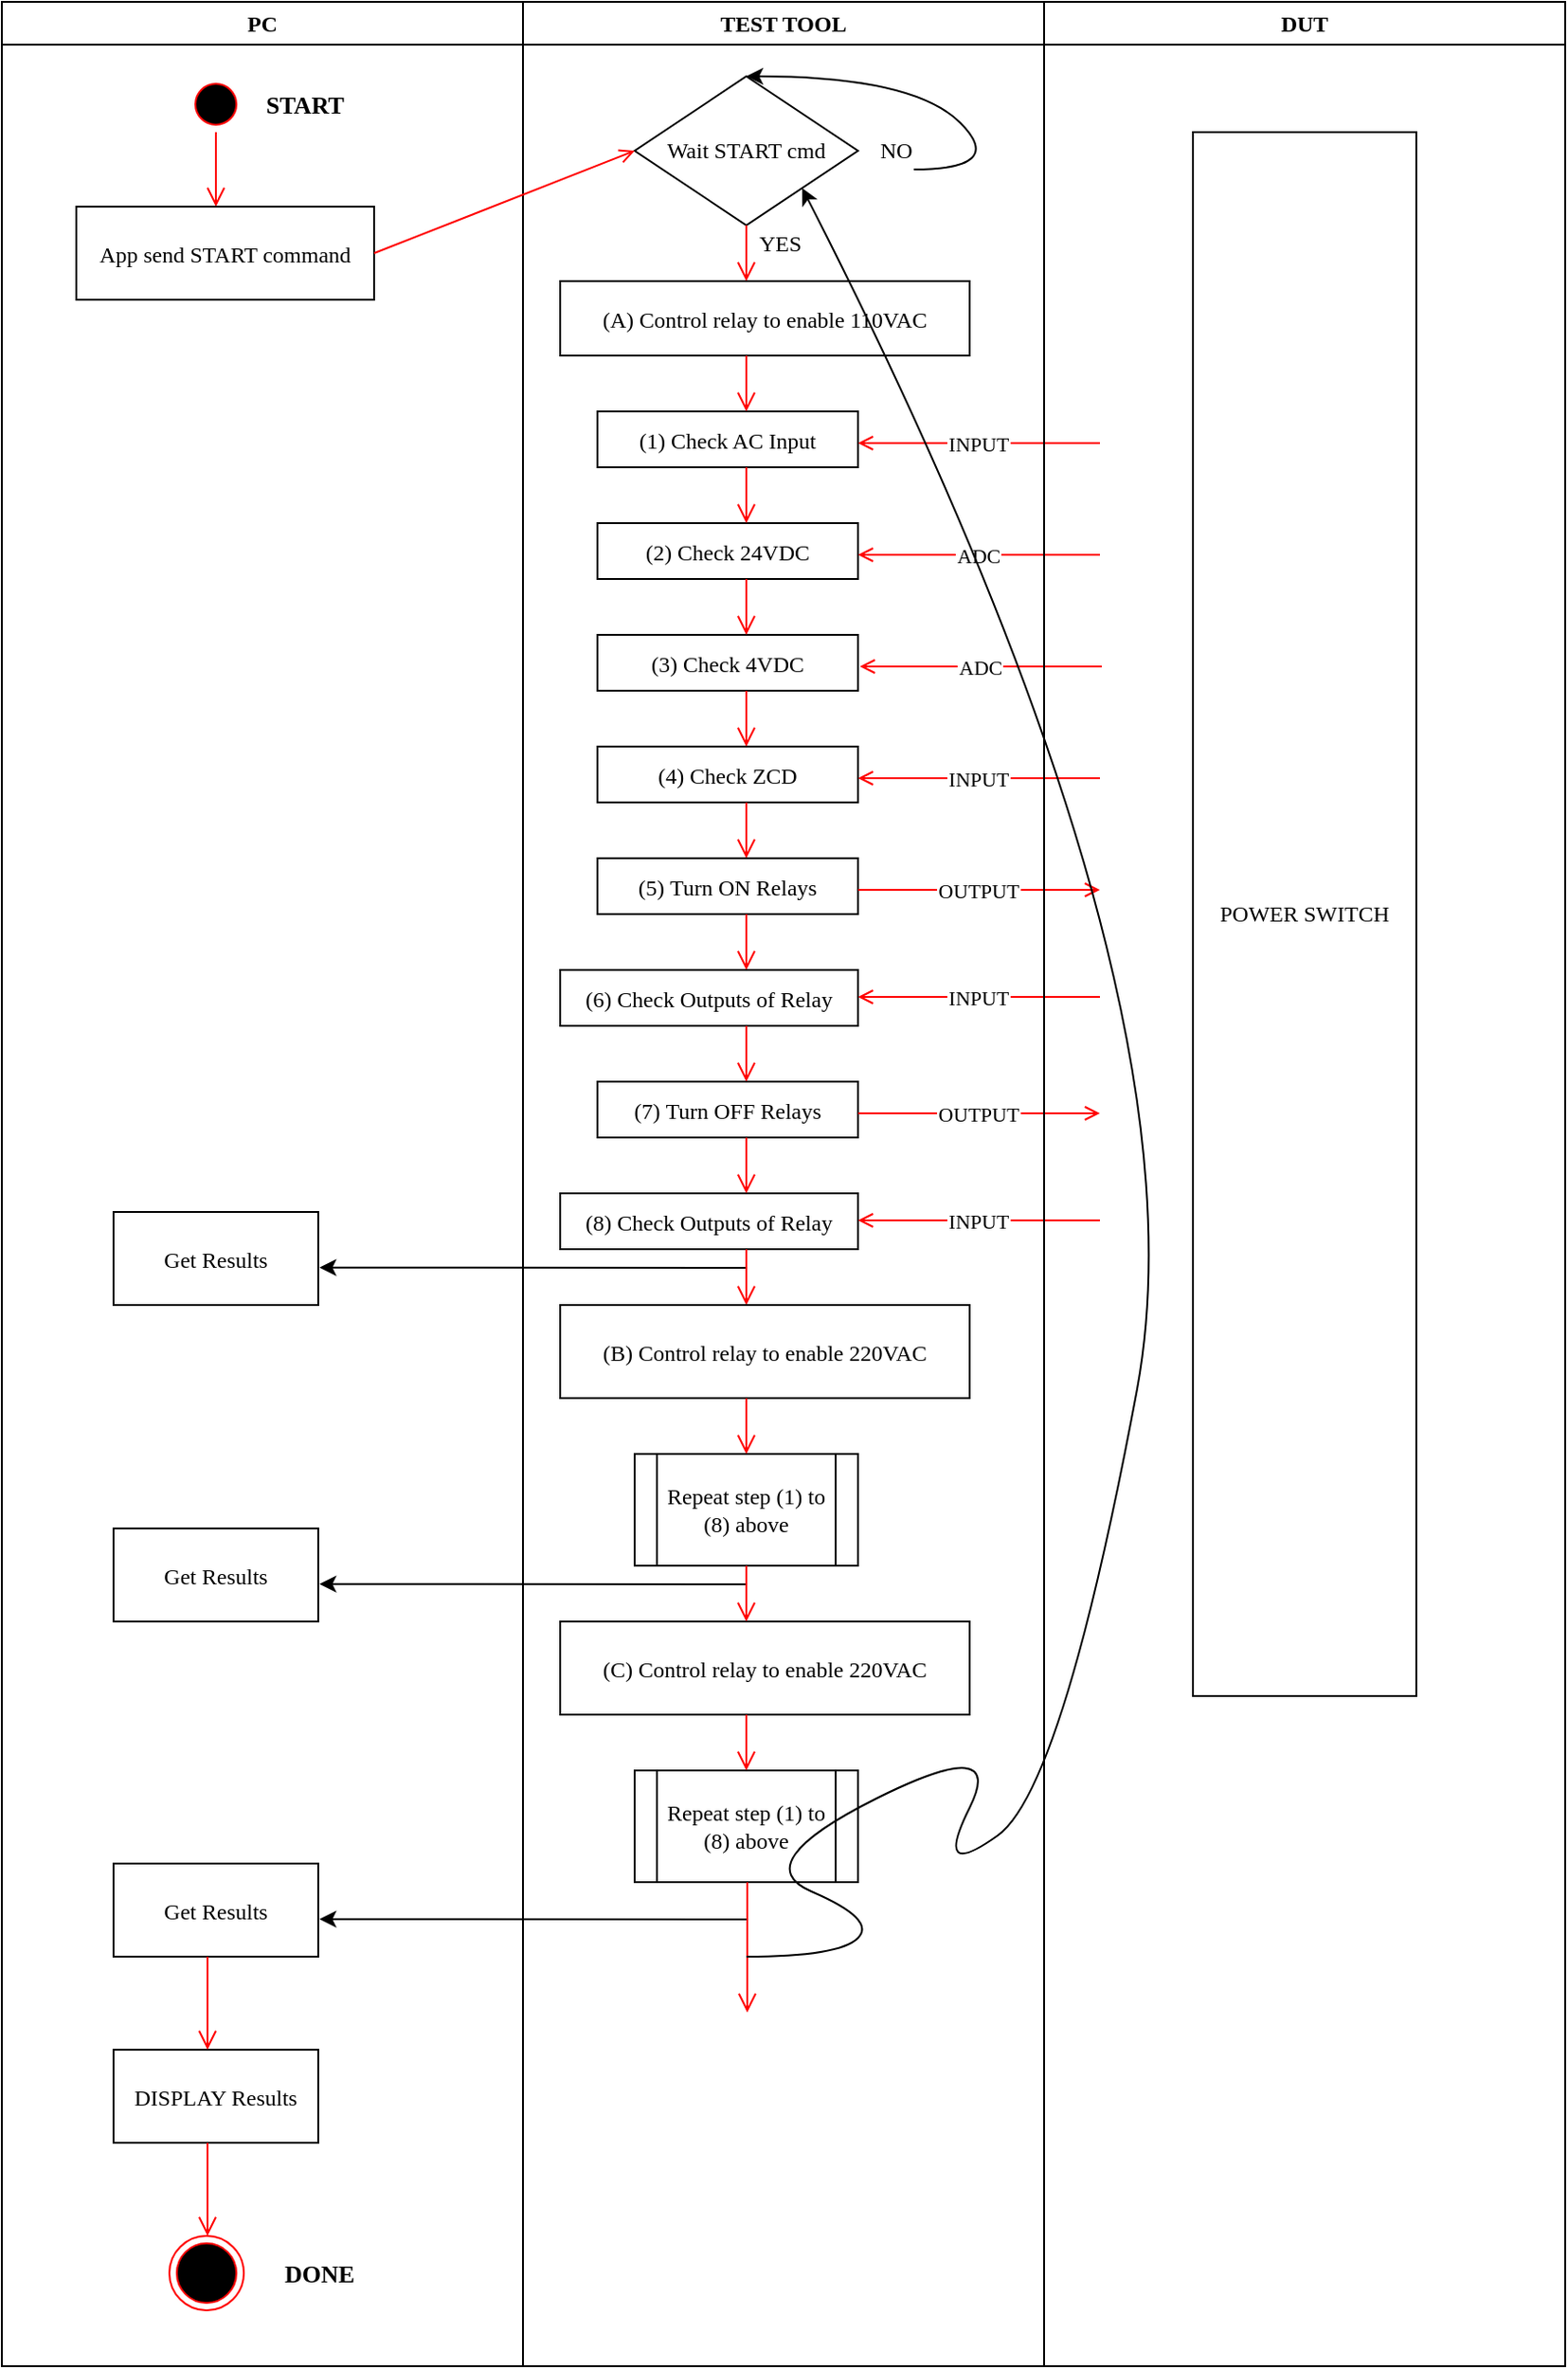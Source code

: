 <mxfile version="12.2.2" type="github" pages="1">
  <diagram name="Page-1" id="e7e014a7-5840-1c2e-5031-d8a46d1fe8dd">
    <mxGraphModel dx="2052" dy="1118" grid="1" gridSize="10" guides="1" tooltips="1" connect="1" arrows="1" fold="1" page="1" pageScale="1" pageWidth="1169" pageHeight="1654" background="#ffffff" math="0" shadow="0">
      <root>
        <mxCell id="0"/>
        <mxCell id="1" parent="0"/>
        <mxCell id="2" value="PC" style="swimlane;whiteSpace=wrap;fontFamily=Verdana;" parent="1" vertex="1">
          <mxGeometry x="160" y="130" width="280" height="1270" as="geometry"/>
        </mxCell>
        <mxCell id="5" value="" style="ellipse;shape=startState;fillColor=#000000;strokeColor=#ff0000;fontFamily=Verdana;" parent="2" vertex="1">
          <mxGeometry x="100" y="40" width="30" height="30" as="geometry"/>
        </mxCell>
        <mxCell id="6" value="" style="edgeStyle=elbowEdgeStyle;elbow=horizontal;verticalAlign=bottom;endArrow=open;endSize=8;strokeColor=#FF0000;endFill=1;rounded=0;fontFamily=Verdana;" parent="2" source="5" target="7" edge="1">
          <mxGeometry x="100" y="40" as="geometry">
            <mxPoint x="115" y="110" as="targetPoint"/>
          </mxGeometry>
        </mxCell>
        <mxCell id="7" value="App send START command" style="fontFamily=Verdana;" parent="2" vertex="1">
          <mxGeometry x="40" y="110" width="160" height="50" as="geometry"/>
        </mxCell>
        <mxCell id="PegpGRT2m6IFtcztipyP-41" value="&lt;font style=&quot;font-size: 13px&quot;&gt;&lt;b&gt;START&lt;/b&gt;&lt;/font&gt;" style="text;html=1;resizable=0;points=[];autosize=1;align=left;verticalAlign=top;spacingTop=-4;fontFamily=Verdana;" vertex="1" parent="2">
          <mxGeometry x="140" y="45" width="60" height="20" as="geometry"/>
        </mxCell>
        <mxCell id="PegpGRT2m6IFtcztipyP-96" value="Get Results" style="fontFamily=Verdana;" vertex="1" parent="2">
          <mxGeometry x="60" y="650" width="110" height="50" as="geometry"/>
        </mxCell>
        <mxCell id="PegpGRT2m6IFtcztipyP-97" value="" style="endArrow=classic;html=1;entryX=1.006;entryY=0.597;entryDx=0;entryDy=0;entryPerimeter=0;fontFamily=Verdana;" edge="1" parent="2" target="PegpGRT2m6IFtcztipyP-96">
          <mxGeometry width="50" height="50" relative="1" as="geometry">
            <mxPoint x="400" y="680" as="sourcePoint"/>
            <mxPoint x="210" y="700" as="targetPoint"/>
          </mxGeometry>
        </mxCell>
        <mxCell id="PegpGRT2m6IFtcztipyP-98" value="Get Results" style="fontFamily=Verdana;" vertex="1" parent="2">
          <mxGeometry x="60" y="820" width="110" height="50" as="geometry"/>
        </mxCell>
        <mxCell id="PegpGRT2m6IFtcztipyP-99" value="" style="endArrow=classic;html=1;entryX=1.006;entryY=0.597;entryDx=0;entryDy=0;entryPerimeter=0;fontFamily=Verdana;" edge="1" target="PegpGRT2m6IFtcztipyP-98" parent="2">
          <mxGeometry width="50" height="50" relative="1" as="geometry">
            <mxPoint x="400" y="850" as="sourcePoint"/>
            <mxPoint x="50" y="750" as="targetPoint"/>
          </mxGeometry>
        </mxCell>
        <mxCell id="PegpGRT2m6IFtcztipyP-100" value="Get Results" style="fontFamily=Verdana;" vertex="1" parent="2">
          <mxGeometry x="60" y="1000" width="110" height="50" as="geometry"/>
        </mxCell>
        <mxCell id="PegpGRT2m6IFtcztipyP-101" value="" style="endArrow=classic;html=1;entryX=1.006;entryY=0.597;entryDx=0;entryDy=0;entryPerimeter=0;fontFamily=Verdana;" edge="1" target="PegpGRT2m6IFtcztipyP-100" parent="2">
          <mxGeometry width="50" height="50" relative="1" as="geometry">
            <mxPoint x="400" y="1030" as="sourcePoint"/>
            <mxPoint x="-110" y="810" as="targetPoint"/>
          </mxGeometry>
        </mxCell>
        <mxCell id="PegpGRT2m6IFtcztipyP-104" value="DISPLAY Results" style="fontFamily=Verdana;" vertex="1" parent="2">
          <mxGeometry x="60" y="1100" width="110" height="50" as="geometry"/>
        </mxCell>
        <mxCell id="PegpGRT2m6IFtcztipyP-109" value="" style="edgeStyle=elbowEdgeStyle;elbow=horizontal;verticalAlign=bottom;endArrow=open;endSize=8;strokeColor=#FF0000;endFill=1;rounded=0;fontFamily=Verdana;" edge="1" parent="2">
          <mxGeometry x="-4024.5" y="-190" as="geometry">
            <mxPoint x="110" y="1100" as="targetPoint"/>
            <mxPoint x="110.5" y="1050" as="sourcePoint"/>
          </mxGeometry>
        </mxCell>
        <mxCell id="PegpGRT2m6IFtcztipyP-110" value="" style="edgeStyle=elbowEdgeStyle;elbow=horizontal;verticalAlign=bottom;endArrow=open;endSize=8;strokeColor=#FF0000;endFill=1;rounded=0;fontFamily=Verdana;" edge="1" parent="2">
          <mxGeometry x="-4184.5" y="-210" as="geometry">
            <mxPoint x="110" y="1200" as="targetPoint"/>
            <mxPoint x="110.5" y="1150" as="sourcePoint"/>
          </mxGeometry>
        </mxCell>
        <mxCell id="PegpGRT2m6IFtcztipyP-108" value="" style="ellipse;shape=endState;fillColor=#000000;strokeColor=#ff0000;fontFamily=Verdana;" vertex="1" parent="2">
          <mxGeometry x="90" y="1200" width="40" height="40" as="geometry"/>
        </mxCell>
        <mxCell id="PegpGRT2m6IFtcztipyP-111" value="&lt;font style=&quot;font-size: 13px&quot;&gt;&lt;b&gt;DONE&lt;/b&gt;&lt;/font&gt;" style="text;html=1;resizable=0;points=[];autosize=1;align=left;verticalAlign=top;spacingTop=-4;fontFamily=Verdana;" vertex="1" parent="2">
          <mxGeometry x="150" y="1210" width="60" height="20" as="geometry"/>
        </mxCell>
        <mxCell id="3" value="TEST TOOL" style="swimlane;whiteSpace=wrap;startSize=23;fontFamily=Verdana;" parent="1" vertex="1">
          <mxGeometry x="440" y="130" width="280" height="1270" as="geometry"/>
        </mxCell>
        <mxCell id="15" value="(A) Control relay to enable 110VAC" style="fontFamily=Verdana;" parent="3" vertex="1">
          <mxGeometry x="20" y="150" width="220" height="40" as="geometry"/>
        </mxCell>
        <mxCell id="PegpGRT2m6IFtcztipyP-46" value="(1) Check AC Input" style="fontFamily=Verdana;" vertex="1" parent="3">
          <mxGeometry x="40" y="220" width="140" height="30" as="geometry"/>
        </mxCell>
        <mxCell id="PegpGRT2m6IFtcztipyP-47" value="(2) Check 24VDC" style="fontFamily=Verdana;" vertex="1" parent="3">
          <mxGeometry x="40" y="280" width="140" height="30" as="geometry"/>
        </mxCell>
        <mxCell id="PegpGRT2m6IFtcztipyP-48" value="(3) Check 4VDC" style="fontFamily=Verdana;" vertex="1" parent="3">
          <mxGeometry x="40" y="340" width="140" height="30" as="geometry"/>
        </mxCell>
        <mxCell id="PegpGRT2m6IFtcztipyP-49" value="(4) Check ZCD" style="fontFamily=Verdana;" vertex="1" parent="3">
          <mxGeometry x="40" y="400" width="140" height="30" as="geometry"/>
        </mxCell>
        <mxCell id="PegpGRT2m6IFtcztipyP-50" value="(5) Turn ON Relays" style="fontFamily=Verdana;" vertex="1" parent="3">
          <mxGeometry x="40" y="460" width="140" height="30" as="geometry"/>
        </mxCell>
        <mxCell id="PegpGRT2m6IFtcztipyP-51" value="INPUT" style="endArrow=open;strokeColor=#FF0000;endFill=1;rounded=0;fontFamily=Verdana;" edge="1" parent="3">
          <mxGeometry relative="1" as="geometry">
            <mxPoint x="310" y="237" as="sourcePoint"/>
            <mxPoint x="180" y="237" as="targetPoint"/>
          </mxGeometry>
        </mxCell>
        <mxCell id="PegpGRT2m6IFtcztipyP-64" value="ADC" style="endArrow=open;strokeColor=#FF0000;endFill=1;rounded=0;fontFamily=Verdana;" edge="1" parent="3">
          <mxGeometry relative="1" as="geometry">
            <mxPoint x="310" y="297.0" as="sourcePoint"/>
            <mxPoint x="180" y="297.0" as="targetPoint"/>
          </mxGeometry>
        </mxCell>
        <mxCell id="PegpGRT2m6IFtcztipyP-65" value="ADC" style="endArrow=open;strokeColor=#FF0000;endFill=1;rounded=0;fontFamily=Verdana;" edge="1" parent="3">
          <mxGeometry relative="1" as="geometry">
            <mxPoint x="311" y="357" as="sourcePoint"/>
            <mxPoint x="181" y="357" as="targetPoint"/>
          </mxGeometry>
        </mxCell>
        <mxCell id="PegpGRT2m6IFtcztipyP-66" value="INPUT" style="endArrow=open;strokeColor=#FF0000;endFill=1;rounded=0;fontFamily=Verdana;" edge="1" parent="3">
          <mxGeometry relative="1" as="geometry">
            <mxPoint x="310" y="417" as="sourcePoint"/>
            <mxPoint x="180" y="417" as="targetPoint"/>
          </mxGeometry>
        </mxCell>
        <mxCell id="PegpGRT2m6IFtcztipyP-67" value="OUTPUT" style="endArrow=open;strokeColor=#FF0000;endFill=1;rounded=0;fontFamily=Verdana;" edge="1" parent="3">
          <mxGeometry relative="1" as="geometry">
            <mxPoint x="180" y="477" as="sourcePoint"/>
            <mxPoint x="310" y="477" as="targetPoint"/>
          </mxGeometry>
        </mxCell>
        <mxCell id="PegpGRT2m6IFtcztipyP-68" value="(6) Check Outputs of Relay" style="fontFamily=Verdana;" vertex="1" parent="3">
          <mxGeometry x="20" y="520" width="160" height="30" as="geometry"/>
        </mxCell>
        <mxCell id="PegpGRT2m6IFtcztipyP-69" value="INPUT" style="endArrow=open;strokeColor=#FF0000;endFill=1;rounded=0;fontFamily=Verdana;" edge="1" parent="3">
          <mxGeometry relative="1" as="geometry">
            <mxPoint x="310" y="534.5" as="sourcePoint"/>
            <mxPoint x="180" y="534.5" as="targetPoint"/>
          </mxGeometry>
        </mxCell>
        <mxCell id="PegpGRT2m6IFtcztipyP-74" value="(7) Turn OFF Relays" style="fontFamily=Verdana;" vertex="1" parent="3">
          <mxGeometry x="40" y="580" width="140" height="30" as="geometry"/>
        </mxCell>
        <mxCell id="PegpGRT2m6IFtcztipyP-75" value="OUTPUT" style="endArrow=open;strokeColor=#FF0000;endFill=1;rounded=0;fontFamily=Verdana;" edge="1" parent="3">
          <mxGeometry relative="1" as="geometry">
            <mxPoint x="180" y="597" as="sourcePoint"/>
            <mxPoint x="310" y="597" as="targetPoint"/>
          </mxGeometry>
        </mxCell>
        <mxCell id="PegpGRT2m6IFtcztipyP-76" value="(8) Check Outputs of Relay" style="fontFamily=Verdana;" vertex="1" parent="3">
          <mxGeometry x="20" y="640" width="160" height="30" as="geometry"/>
        </mxCell>
        <mxCell id="PegpGRT2m6IFtcztipyP-77" value="INPUT" style="endArrow=open;strokeColor=#FF0000;endFill=1;rounded=0;fontFamily=Verdana;" edge="1" parent="3">
          <mxGeometry relative="1" as="geometry">
            <mxPoint x="310" y="654.5" as="sourcePoint"/>
            <mxPoint x="180" y="654.5" as="targetPoint"/>
          </mxGeometry>
        </mxCell>
        <mxCell id="PegpGRT2m6IFtcztipyP-80" value="" style="edgeStyle=elbowEdgeStyle;elbow=horizontal;verticalAlign=bottom;endArrow=open;endSize=8;strokeColor=#FF0000;endFill=1;rounded=0;fontFamily=Verdana;" edge="1" parent="3">
          <mxGeometry x="-55" y="30" as="geometry">
            <mxPoint x="119.759" y="220" as="targetPoint"/>
            <mxPoint x="120" y="190" as="sourcePoint"/>
          </mxGeometry>
        </mxCell>
        <mxCell id="PegpGRT2m6IFtcztipyP-81" value="" style="edgeStyle=elbowEdgeStyle;elbow=horizontal;verticalAlign=bottom;endArrow=open;endSize=8;strokeColor=#FF0000;endFill=1;rounded=0;fontFamily=Verdana;" edge="1" parent="3">
          <mxGeometry x="-495" y="-30" as="geometry">
            <mxPoint x="119.759" y="280" as="targetPoint"/>
            <mxPoint x="120" y="250" as="sourcePoint"/>
          </mxGeometry>
        </mxCell>
        <mxCell id="PegpGRT2m6IFtcztipyP-82" value="" style="edgeStyle=elbowEdgeStyle;elbow=horizontal;verticalAlign=bottom;endArrow=open;endSize=8;strokeColor=#FF0000;endFill=1;rounded=0;fontFamily=Verdana;" edge="1" parent="3">
          <mxGeometry x="-495" y="30" as="geometry">
            <mxPoint x="119.759" y="340" as="targetPoint"/>
            <mxPoint x="120" y="310" as="sourcePoint"/>
          </mxGeometry>
        </mxCell>
        <mxCell id="PegpGRT2m6IFtcztipyP-83" value="" style="edgeStyle=elbowEdgeStyle;elbow=horizontal;verticalAlign=bottom;endArrow=open;endSize=8;strokeColor=#FF0000;endFill=1;rounded=0;fontFamily=Verdana;" edge="1" parent="3">
          <mxGeometry x="-935" y="-30" as="geometry">
            <mxPoint x="119.759" y="400" as="targetPoint"/>
            <mxPoint x="120" y="370" as="sourcePoint"/>
          </mxGeometry>
        </mxCell>
        <mxCell id="PegpGRT2m6IFtcztipyP-84" value="" style="edgeStyle=elbowEdgeStyle;elbow=horizontal;verticalAlign=bottom;endArrow=open;endSize=8;strokeColor=#FF0000;endFill=1;rounded=0;fontFamily=Verdana;" edge="1" parent="3">
          <mxGeometry x="-935" y="30" as="geometry">
            <mxPoint x="119.759" y="460" as="targetPoint"/>
            <mxPoint x="120" y="430" as="sourcePoint"/>
          </mxGeometry>
        </mxCell>
        <mxCell id="PegpGRT2m6IFtcztipyP-85" value="" style="edgeStyle=elbowEdgeStyle;elbow=horizontal;verticalAlign=bottom;endArrow=open;endSize=8;strokeColor=#FF0000;endFill=1;rounded=0;fontFamily=Verdana;" edge="1" parent="3">
          <mxGeometry x="-1375" y="-30" as="geometry">
            <mxPoint x="119.759" y="520" as="targetPoint"/>
            <mxPoint x="120" y="490" as="sourcePoint"/>
          </mxGeometry>
        </mxCell>
        <mxCell id="PegpGRT2m6IFtcztipyP-86" value="" style="edgeStyle=elbowEdgeStyle;elbow=horizontal;verticalAlign=bottom;endArrow=open;endSize=8;strokeColor=#FF0000;endFill=1;rounded=0;fontFamily=Verdana;" edge="1" parent="3">
          <mxGeometry x="-1375" y="30" as="geometry">
            <mxPoint x="119.759" y="580" as="targetPoint"/>
            <mxPoint x="120" y="550" as="sourcePoint"/>
          </mxGeometry>
        </mxCell>
        <mxCell id="PegpGRT2m6IFtcztipyP-87" value="" style="edgeStyle=elbowEdgeStyle;elbow=horizontal;verticalAlign=bottom;endArrow=open;endSize=8;strokeColor=#FF0000;endFill=1;rounded=0;fontFamily=Verdana;" edge="1" parent="3">
          <mxGeometry x="-1815" y="-30" as="geometry">
            <mxPoint x="119.759" y="640" as="targetPoint"/>
            <mxPoint x="120" y="610" as="sourcePoint"/>
          </mxGeometry>
        </mxCell>
        <mxCell id="PegpGRT2m6IFtcztipyP-88" value="" style="edgeStyle=elbowEdgeStyle;elbow=horizontal;verticalAlign=bottom;endArrow=open;endSize=8;strokeColor=#FF0000;endFill=1;rounded=0;fontFamily=Verdana;" edge="1" parent="3">
          <mxGeometry x="-2255" y="-90" as="geometry">
            <mxPoint x="119.759" y="700" as="targetPoint"/>
            <mxPoint x="120" y="670" as="sourcePoint"/>
          </mxGeometry>
        </mxCell>
        <mxCell id="PegpGRT2m6IFtcztipyP-89" value="(B) Control relay to enable 220VAC" style="fontFamily=Verdana;" vertex="1" parent="3">
          <mxGeometry x="20" y="700" width="220" height="50" as="geometry"/>
        </mxCell>
        <mxCell id="PegpGRT2m6IFtcztipyP-90" value="Repeat step (1) to (8) above" style="shape=process;whiteSpace=wrap;html=1;backgroundOutline=1;fontFamily=Verdana;" vertex="1" parent="3">
          <mxGeometry x="60" y="780" width="120" height="60" as="geometry"/>
        </mxCell>
        <mxCell id="PegpGRT2m6IFtcztipyP-91" value="" style="edgeStyle=elbowEdgeStyle;elbow=horizontal;verticalAlign=bottom;endArrow=open;endSize=8;strokeColor=#FF0000;endFill=1;rounded=0;fontFamily=Verdana;" edge="1" parent="3">
          <mxGeometry x="-2695" y="-130" as="geometry">
            <mxPoint x="119.759" y="780" as="targetPoint"/>
            <mxPoint x="120" y="750" as="sourcePoint"/>
          </mxGeometry>
        </mxCell>
        <mxCell id="PegpGRT2m6IFtcztipyP-92" value="(C) Control relay to enable 220VAC" style="fontFamily=Verdana;" vertex="1" parent="3">
          <mxGeometry x="20" y="870" width="220" height="50" as="geometry"/>
        </mxCell>
        <mxCell id="PegpGRT2m6IFtcztipyP-93" value="Repeat step (1) to (8) above" style="shape=process;whiteSpace=wrap;html=1;backgroundOutline=1;fontFamily=Verdana;" vertex="1" parent="3">
          <mxGeometry x="60" y="950" width="120" height="60" as="geometry"/>
        </mxCell>
        <mxCell id="PegpGRT2m6IFtcztipyP-94" value="" style="edgeStyle=elbowEdgeStyle;elbow=horizontal;verticalAlign=bottom;endArrow=open;endSize=8;strokeColor=#FF0000;endFill=1;rounded=0;fontFamily=Verdana;" edge="1" parent="3">
          <mxGeometry x="-3135" y="-80" as="geometry">
            <mxPoint x="119.759" y="950" as="targetPoint"/>
            <mxPoint x="120" y="920" as="sourcePoint"/>
          </mxGeometry>
        </mxCell>
        <mxCell id="PegpGRT2m6IFtcztipyP-95" value="" style="edgeStyle=elbowEdgeStyle;elbow=horizontal;verticalAlign=bottom;endArrow=open;endSize=8;strokeColor=#FF0000;endFill=1;rounded=0;fontFamily=Verdana;" edge="1" parent="3">
          <mxGeometry x="-3135" y="-160" as="geometry">
            <mxPoint x="119.759" y="870" as="targetPoint"/>
            <mxPoint x="120" y="840" as="sourcePoint"/>
          </mxGeometry>
        </mxCell>
        <mxCell id="PegpGRT2m6IFtcztipyP-102" value="" style="edgeStyle=elbowEdgeStyle;elbow=horizontal;verticalAlign=bottom;endArrow=open;endSize=8;strokeColor=#FF0000;endFill=1;rounded=0;fontFamily=Verdana;" edge="1" parent="3">
          <mxGeometry x="-3574.5" y="-110" as="geometry">
            <mxPoint x="120" y="1080" as="targetPoint"/>
            <mxPoint x="120.5" y="1010" as="sourcePoint"/>
          </mxGeometry>
        </mxCell>
        <mxCell id="PegpGRT2m6IFtcztipyP-113" value="Wait START cmd" style="rhombus;whiteSpace=wrap;html=1;fontFamily=Verdana;" vertex="1" parent="3">
          <mxGeometry x="60" y="40" width="120" height="80" as="geometry"/>
        </mxCell>
        <mxCell id="PegpGRT2m6IFtcztipyP-114" value="" style="edgeStyle=elbowEdgeStyle;elbow=horizontal;verticalAlign=bottom;endArrow=open;endSize=8;strokeColor=#FF0000;endFill=1;rounded=0;fontFamily=Verdana;" edge="1" parent="3">
          <mxGeometry x="-495" y="-160" as="geometry">
            <mxPoint x="119.759" y="150" as="targetPoint"/>
            <mxPoint x="120" y="120" as="sourcePoint"/>
          </mxGeometry>
        </mxCell>
        <mxCell id="PegpGRT2m6IFtcztipyP-115" value="YES" style="text;html=1;resizable=0;points=[];autosize=1;align=left;verticalAlign=top;spacingTop=-4;fontFamily=Verdana;" vertex="1" parent="3">
          <mxGeometry x="124.5" y="120" width="40" height="20" as="geometry"/>
        </mxCell>
        <mxCell id="PegpGRT2m6IFtcztipyP-116" value="NO" style="text;html=1;resizable=0;points=[];autosize=1;align=left;verticalAlign=top;spacingTop=-4;fontFamily=Verdana;" vertex="1" parent="3">
          <mxGeometry x="190" y="70" width="30" height="20" as="geometry"/>
        </mxCell>
        <mxCell id="PegpGRT2m6IFtcztipyP-117" value="" style="curved=1;endArrow=classic;html=1;entryX=0.5;entryY=0;entryDx=0;entryDy=0;fontFamily=Verdana;" edge="1" parent="3" target="PegpGRT2m6IFtcztipyP-113">
          <mxGeometry width="50" height="50" relative="1" as="geometry">
            <mxPoint x="210" y="90" as="sourcePoint"/>
            <mxPoint x="180" y="30" as="targetPoint"/>
            <Array as="points">
              <mxPoint x="260" y="90"/>
              <mxPoint x="210" y="40"/>
            </Array>
          </mxGeometry>
        </mxCell>
        <mxCell id="PegpGRT2m6IFtcztipyP-119" value="" style="curved=1;endArrow=classic;html=1;fontFamily=Verdana;entryX=1;entryY=1;entryDx=0;entryDy=0;" edge="1" parent="3" target="PegpGRT2m6IFtcztipyP-113">
          <mxGeometry width="50" height="50" relative="1" as="geometry">
            <mxPoint x="120" y="1050" as="sourcePoint"/>
            <mxPoint x="170" y="1000" as="targetPoint"/>
            <Array as="points">
              <mxPoint x="170" y="1050"/>
              <mxPoint x="190" y="1030"/>
              <mxPoint x="120" y="1000"/>
              <mxPoint x="260" y="930"/>
              <mxPoint x="220" y="1010"/>
              <mxPoint x="290" y="960"/>
              <mxPoint x="370" y="530"/>
            </Array>
          </mxGeometry>
        </mxCell>
        <mxCell id="4" value="DUT" style="swimlane;whiteSpace=wrap;fontFamily=Verdana;" parent="1" vertex="1">
          <mxGeometry x="720" y="130" width="280" height="1270" as="geometry"/>
        </mxCell>
        <mxCell id="PegpGRT2m6IFtcztipyP-118" value="POWER SWITCH" style="rounded=0;whiteSpace=wrap;html=1;fontFamily=Verdana;" vertex="1" parent="4">
          <mxGeometry x="80" y="70" width="120" height="840" as="geometry"/>
        </mxCell>
        <mxCell id="PegpGRT2m6IFtcztipyP-45" value="" style="endArrow=open;strokeColor=#FF0000;endFill=1;rounded=0;entryX=0;entryY=0.5;entryDx=0;entryDy=0;exitX=1;exitY=0.5;exitDx=0;exitDy=0;fontFamily=Verdana;" edge="1" parent="1" source="7" target="PegpGRT2m6IFtcztipyP-113">
          <mxGeometry relative="1" as="geometry">
            <mxPoint x="330.5" y="254.5" as="sourcePoint"/>
            <mxPoint x="560" y="150" as="targetPoint"/>
          </mxGeometry>
        </mxCell>
      </root>
    </mxGraphModel>
  </diagram>
</mxfile>
